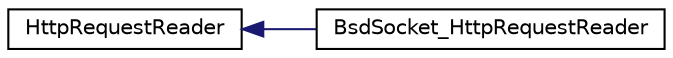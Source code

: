 digraph "Graphical Class Hierarchy"
{
  edge [fontname="Helvetica",fontsize="10",labelfontname="Helvetica",labelfontsize="10"];
  node [fontname="Helvetica",fontsize="10",shape=record];
  rankdir="LR";
  Node0 [label="HttpRequestReader",height=0.2,width=0.4,color="black", fillcolor="white", style="filled",URL="$classHttpRequestReader.html",tooltip="An interface for a class reading HttpRequest as a string, responsible for sending this string to Http..."];
  Node0 -> Node1 [dir="back",color="midnightblue",fontsize="10",style="solid",fontname="Helvetica"];
  Node1 [label="BsdSocket_HttpRequestReader",height=0.2,width=0.4,color="black", fillcolor="white", style="filled",URL="$classBsdSocket__HttpRequestReader.html"];
}

